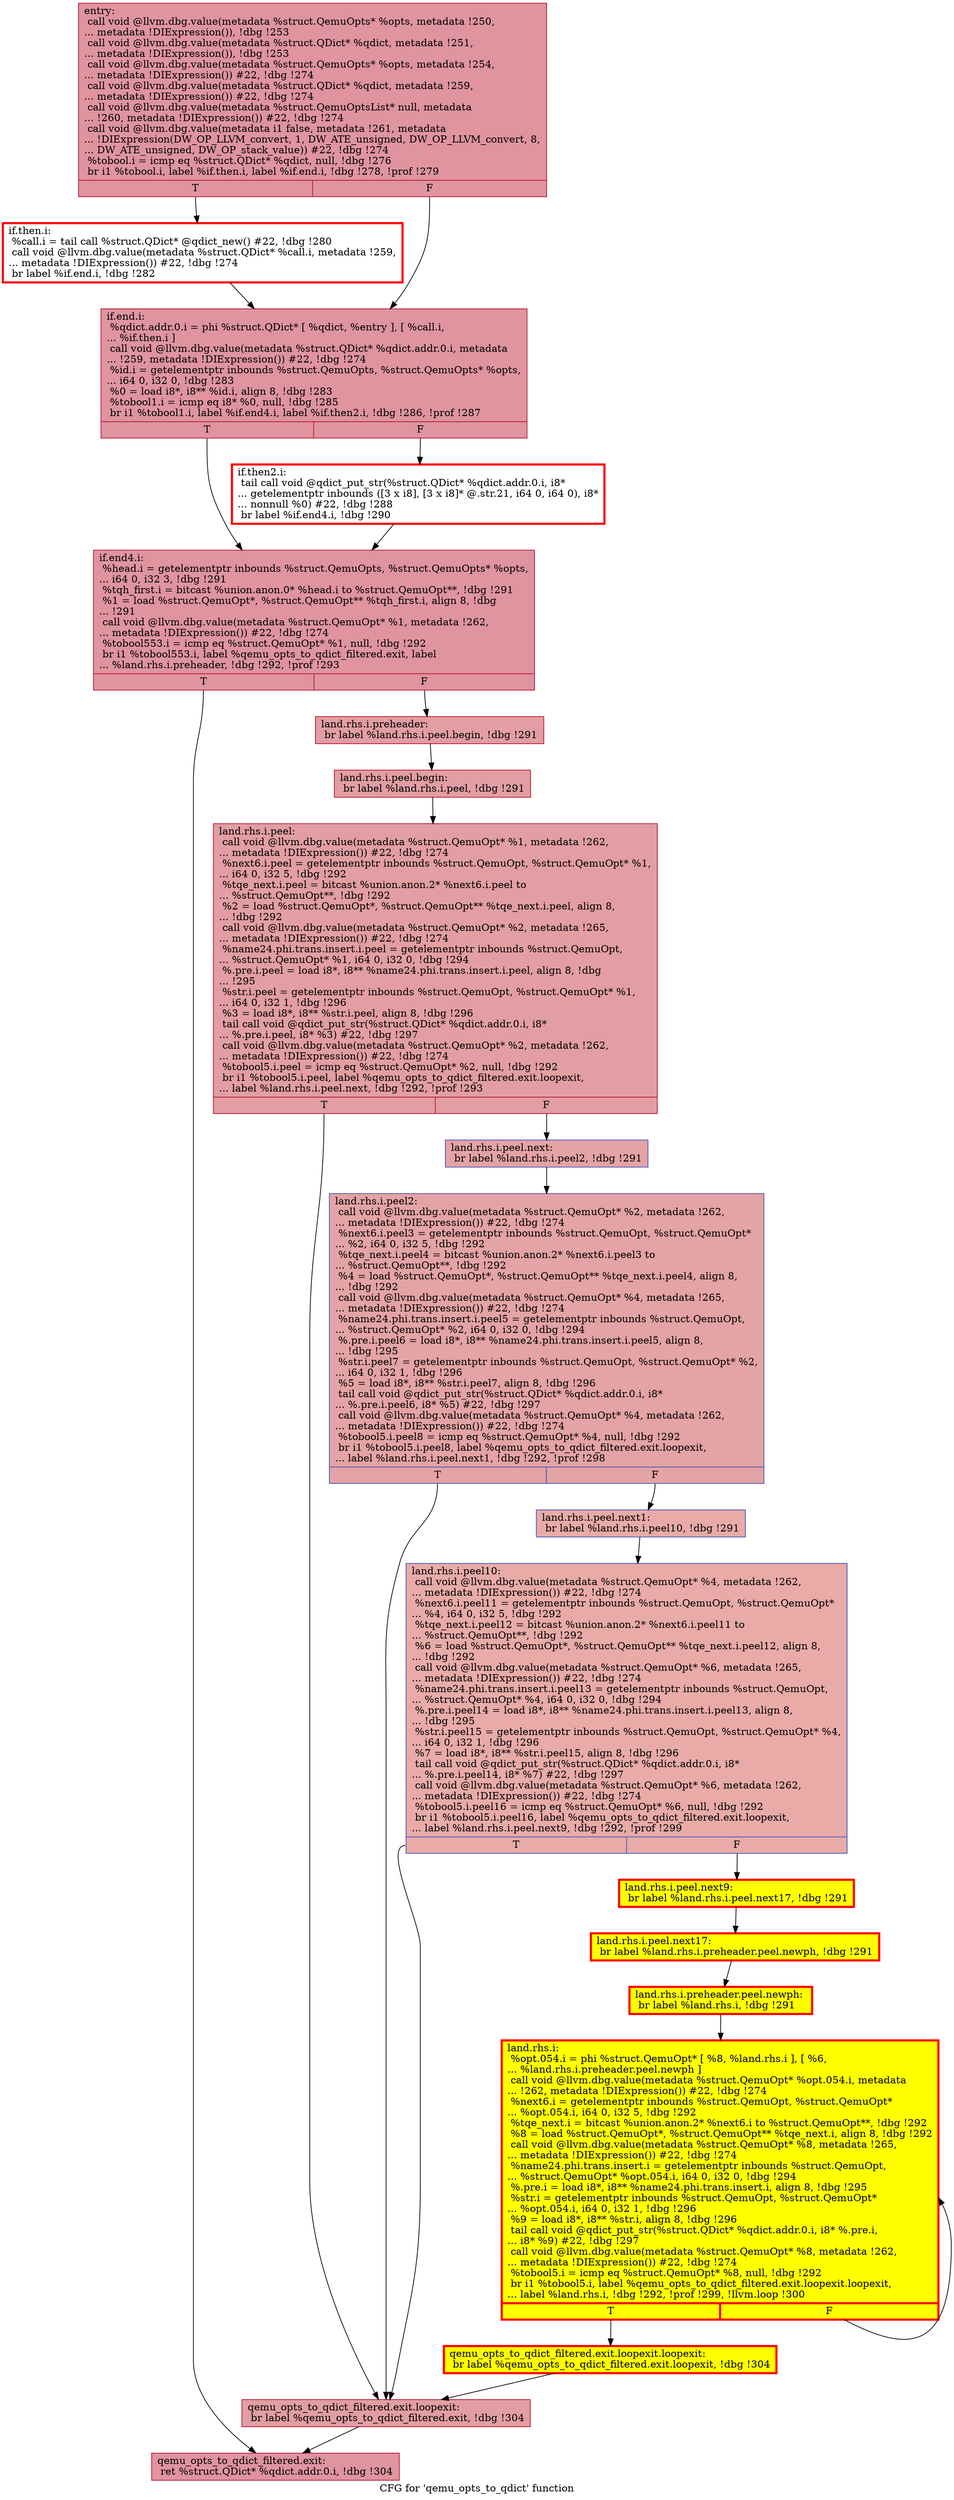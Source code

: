 digraph "CFG for 'qemu_opts_to_qdict' function" {
	label="CFG for 'qemu_opts_to_qdict' function";

	Node0x55ef42289a30 [shape=record,color="#b70d28ff", style=filled, fillcolor="#b70d2870",label="{entry:\l  call void @llvm.dbg.value(metadata %struct.QemuOpts* %opts, metadata !250,\l... metadata !DIExpression()), !dbg !253\l  call void @llvm.dbg.value(metadata %struct.QDict* %qdict, metadata !251,\l... metadata !DIExpression()), !dbg !253\l  call void @llvm.dbg.value(metadata %struct.QemuOpts* %opts, metadata !254,\l... metadata !DIExpression()) #22, !dbg !274\l  call void @llvm.dbg.value(metadata %struct.QDict* %qdict, metadata !259,\l... metadata !DIExpression()) #22, !dbg !274\l  call void @llvm.dbg.value(metadata %struct.QemuOptsList* null, metadata\l... !260, metadata !DIExpression()) #22, !dbg !274\l  call void @llvm.dbg.value(metadata i1 false, metadata !261, metadata\l... !DIExpression(DW_OP_LLVM_convert, 1, DW_ATE_unsigned, DW_OP_LLVM_convert, 8,\l... DW_ATE_unsigned, DW_OP_stack_value)) #22, !dbg !274\l  %tobool.i = icmp eq %struct.QDict* %qdict, null, !dbg !276\l  br i1 %tobool.i, label %if.then.i, label %if.end.i, !dbg !278, !prof !279\l|{<s0>T|<s1>F}}"];
	Node0x55ef42289a30:s0 -> Node0x55ef422163f0;
	Node0x55ef42289a30:s1 -> Node0x55ef4224ab40;
	Node0x55ef422163f0 [shape=record,penwidth=3.0, color="red",label="{if.then.i:                                        \l  %call.i = tail call %struct.QDict* @qdict_new() #22, !dbg !280\l  call void @llvm.dbg.value(metadata %struct.QDict* %call.i, metadata !259,\l... metadata !DIExpression()) #22, !dbg !274\l  br label %if.end.i, !dbg !282\l}"];
	Node0x55ef422163f0 -> Node0x55ef4224ab40;
	Node0x55ef4224ab40 [shape=record,color="#b70d28ff", style=filled, fillcolor="#b70d2870",label="{if.end.i:                                         \l  %qdict.addr.0.i = phi %struct.QDict* [ %qdict, %entry ], [ %call.i,\l... %if.then.i ]\l  call void @llvm.dbg.value(metadata %struct.QDict* %qdict.addr.0.i, metadata\l... !259, metadata !DIExpression()) #22, !dbg !274\l  %id.i = getelementptr inbounds %struct.QemuOpts, %struct.QemuOpts* %opts,\l... i64 0, i32 0, !dbg !283\l  %0 = load i8*, i8** %id.i, align 8, !dbg !283\l  %tobool1.i = icmp eq i8* %0, null, !dbg !285\l  br i1 %tobool1.i, label %if.end4.i, label %if.then2.i, !dbg !286, !prof !287\l|{<s0>T|<s1>F}}"];
	Node0x55ef4224ab40:s0 -> Node0x55ef422f7e10;
	Node0x55ef4224ab40:s1 -> Node0x55ef424a4d10;
	Node0x55ef424a4d10 [shape=record,penwidth=3.0, color="red",label="{if.then2.i:                                       \l  tail call void @qdict_put_str(%struct.QDict* %qdict.addr.0.i, i8*\l... getelementptr inbounds ([3 x i8], [3 x i8]* @.str.21, i64 0, i64 0), i8*\l... nonnull %0) #22, !dbg !288\l  br label %if.end4.i, !dbg !290\l}"];
	Node0x55ef424a4d10 -> Node0x55ef422f7e10;
	Node0x55ef422f7e10 [shape=record,color="#b70d28ff", style=filled, fillcolor="#b70d2870",label="{if.end4.i:                                        \l  %head.i = getelementptr inbounds %struct.QemuOpts, %struct.QemuOpts* %opts,\l... i64 0, i32 3, !dbg !291\l  %tqh_first.i = bitcast %union.anon.0* %head.i to %struct.QemuOpt**, !dbg !291\l  %1 = load %struct.QemuOpt*, %struct.QemuOpt** %tqh_first.i, align 8, !dbg\l... !291\l  call void @llvm.dbg.value(metadata %struct.QemuOpt* %1, metadata !262,\l... metadata !DIExpression()) #22, !dbg !274\l  %tobool553.i = icmp eq %struct.QemuOpt* %1, null, !dbg !292\l  br i1 %tobool553.i, label %qemu_opts_to_qdict_filtered.exit, label\l... %land.rhs.i.preheader, !dbg !292, !prof !293\l|{<s0>T|<s1>F}}"];
	Node0x55ef422f7e10:s0 -> Node0x55ef4228ab10;
	Node0x55ef422f7e10:s1 -> Node0x55ef424c99c0;
	Node0x55ef424c99c0 [shape=record,color="#b70d28ff", style=filled, fillcolor="#be242e70",label="{land.rhs.i.preheader:                             \l  br label %land.rhs.i.peel.begin, !dbg !291\l}"];
	Node0x55ef424c99c0 -> Node0x55ef424c1860;
	Node0x55ef424c1860 [shape=record,color="#b70d28ff", style=filled, fillcolor="#be242e70",label="{land.rhs.i.peel.begin:                            \l  br label %land.rhs.i.peel, !dbg !291\l}"];
	Node0x55ef424c1860 -> Node0x55ef424bece0;
	Node0x55ef424bece0 [shape=record,color="#b70d28ff", style=filled, fillcolor="#be242e70",label="{land.rhs.i.peel:                                  \l  call void @llvm.dbg.value(metadata %struct.QemuOpt* %1, metadata !262,\l... metadata !DIExpression()) #22, !dbg !274\l  %next6.i.peel = getelementptr inbounds %struct.QemuOpt, %struct.QemuOpt* %1,\l... i64 0, i32 5, !dbg !292\l  %tqe_next.i.peel = bitcast %union.anon.2* %next6.i.peel to\l... %struct.QemuOpt**, !dbg !292\l  %2 = load %struct.QemuOpt*, %struct.QemuOpt** %tqe_next.i.peel, align 8,\l... !dbg !292\l  call void @llvm.dbg.value(metadata %struct.QemuOpt* %2, metadata !265,\l... metadata !DIExpression()) #22, !dbg !274\l  %name24.phi.trans.insert.i.peel = getelementptr inbounds %struct.QemuOpt,\l... %struct.QemuOpt* %1, i64 0, i32 0, !dbg !294\l  %.pre.i.peel = load i8*, i8** %name24.phi.trans.insert.i.peel, align 8, !dbg\l... !295\l  %str.i.peel = getelementptr inbounds %struct.QemuOpt, %struct.QemuOpt* %1,\l... i64 0, i32 1, !dbg !296\l  %3 = load i8*, i8** %str.i.peel, align 8, !dbg !296\l  tail call void @qdict_put_str(%struct.QDict* %qdict.addr.0.i, i8*\l... %.pre.i.peel, i8* %3) #22, !dbg !297\l  call void @llvm.dbg.value(metadata %struct.QemuOpt* %2, metadata !262,\l... metadata !DIExpression()) #22, !dbg !274\l  %tobool5.i.peel = icmp eq %struct.QemuOpt* %2, null, !dbg !292\l  br i1 %tobool5.i.peel, label %qemu_opts_to_qdict_filtered.exit.loopexit,\l... label %land.rhs.i.peel.next, !dbg !292, !prof !293\l|{<s0>T|<s1>F}}"];
	Node0x55ef424bece0:s0 -> Node0x55ef424bec10;
	Node0x55ef424bece0:s1 -> Node0x55ef424c1680;
	Node0x55ef424c1680 [shape=record,color="#3d50c3ff", style=filled, fillcolor="#c32e3170",label="{land.rhs.i.peel.next:                             \l  br label %land.rhs.i.peel2, !dbg !291\l}"];
	Node0x55ef424c1680 -> Node0x55ef424c1810;
	Node0x55ef424c1810 [shape=record,color="#3d50c3ff", style=filled, fillcolor="#c32e3170",label="{land.rhs.i.peel2:                                 \l  call void @llvm.dbg.value(metadata %struct.QemuOpt* %2, metadata !262,\l... metadata !DIExpression()) #22, !dbg !274\l  %next6.i.peel3 = getelementptr inbounds %struct.QemuOpt, %struct.QemuOpt*\l... %2, i64 0, i32 5, !dbg !292\l  %tqe_next.i.peel4 = bitcast %union.anon.2* %next6.i.peel3 to\l... %struct.QemuOpt**, !dbg !292\l  %4 = load %struct.QemuOpt*, %struct.QemuOpt** %tqe_next.i.peel4, align 8,\l... !dbg !292\l  call void @llvm.dbg.value(metadata %struct.QemuOpt* %4, metadata !265,\l... metadata !DIExpression()) #22, !dbg !274\l  %name24.phi.trans.insert.i.peel5 = getelementptr inbounds %struct.QemuOpt,\l... %struct.QemuOpt* %2, i64 0, i32 0, !dbg !294\l  %.pre.i.peel6 = load i8*, i8** %name24.phi.trans.insert.i.peel5, align 8,\l... !dbg !295\l  %str.i.peel7 = getelementptr inbounds %struct.QemuOpt, %struct.QemuOpt* %2,\l... i64 0, i32 1, !dbg !296\l  %5 = load i8*, i8** %str.i.peel7, align 8, !dbg !296\l  tail call void @qdict_put_str(%struct.QDict* %qdict.addr.0.i, i8*\l... %.pre.i.peel6, i8* %5) #22, !dbg !297\l  call void @llvm.dbg.value(metadata %struct.QemuOpt* %4, metadata !262,\l... metadata !DIExpression()) #22, !dbg !274\l  %tobool5.i.peel8 = icmp eq %struct.QemuOpt* %4, null, !dbg !292\l  br i1 %tobool5.i.peel8, label %qemu_opts_to_qdict_filtered.exit.loopexit,\l... label %land.rhs.i.peel.next1, !dbg !292, !prof !298\l|{<s0>T|<s1>F}}"];
	Node0x55ef424c1810:s0 -> Node0x55ef424bec10;
	Node0x55ef424c1810:s1 -> Node0x55ef424c92f0;
	Node0x55ef424c92f0 [shape=record,color="#3d50c3ff", style=filled, fillcolor="#cc403a70",label="{land.rhs.i.peel.next1:                            \l  br label %land.rhs.i.peel10, !dbg !291\l}"];
	Node0x55ef424c92f0 -> Node0x55ef424c58a0;
	Node0x55ef424c58a0 [shape=record,color="#3d50c3ff", style=filled, fillcolor="#cc403a70",label="{land.rhs.i.peel10:                                \l  call void @llvm.dbg.value(metadata %struct.QemuOpt* %4, metadata !262,\l... metadata !DIExpression()) #22, !dbg !274\l  %next6.i.peel11 = getelementptr inbounds %struct.QemuOpt, %struct.QemuOpt*\l... %4, i64 0, i32 5, !dbg !292\l  %tqe_next.i.peel12 = bitcast %union.anon.2* %next6.i.peel11 to\l... %struct.QemuOpt**, !dbg !292\l  %6 = load %struct.QemuOpt*, %struct.QemuOpt** %tqe_next.i.peel12, align 8,\l... !dbg !292\l  call void @llvm.dbg.value(metadata %struct.QemuOpt* %6, metadata !265,\l... metadata !DIExpression()) #22, !dbg !274\l  %name24.phi.trans.insert.i.peel13 = getelementptr inbounds %struct.QemuOpt,\l... %struct.QemuOpt* %4, i64 0, i32 0, !dbg !294\l  %.pre.i.peel14 = load i8*, i8** %name24.phi.trans.insert.i.peel13, align 8,\l... !dbg !295\l  %str.i.peel15 = getelementptr inbounds %struct.QemuOpt, %struct.QemuOpt* %4,\l... i64 0, i32 1, !dbg !296\l  %7 = load i8*, i8** %str.i.peel15, align 8, !dbg !296\l  tail call void @qdict_put_str(%struct.QDict* %qdict.addr.0.i, i8*\l... %.pre.i.peel14, i8* %7) #22, !dbg !297\l  call void @llvm.dbg.value(metadata %struct.QemuOpt* %6, metadata !262,\l... metadata !DIExpression()) #22, !dbg !274\l  %tobool5.i.peel16 = icmp eq %struct.QemuOpt* %6, null, !dbg !292\l  br i1 %tobool5.i.peel16, label %qemu_opts_to_qdict_filtered.exit.loopexit,\l... label %land.rhs.i.peel.next9, !dbg !292, !prof !299\l|{<s0>T|<s1>F}}"];
	Node0x55ef424c58a0:s0 -> Node0x55ef424bec10;
	Node0x55ef424c58a0:s1 -> Node0x55ef424b33c0;
	Node0x55ef424b33c0 [shape=record,penwidth=3.0, style="filled", color="red", fillcolor="yellow",label="{land.rhs.i.peel.next9:                            \l  br label %land.rhs.i.peel.next17, !dbg !291\l}"];
	Node0x55ef424b33c0 -> Node0x55ef4233e820;
	Node0x55ef4233e820 [shape=record,penwidth=3.0, style="filled", color="red", fillcolor="yellow",label="{land.rhs.i.peel.next17:                           \l  br label %land.rhs.i.preheader.peel.newph, !dbg !291\l}"];
	Node0x55ef4233e820 -> Node0x55ef424c16d0;
	Node0x55ef424c16d0 [shape=record,penwidth=3.0, style="filled", color="red", fillcolor="yellow",label="{land.rhs.i.preheader.peel.newph:                  \l  br label %land.rhs.i, !dbg !291\l}"];
	Node0x55ef424c16d0 -> Node0x55ef42488bf0;
	Node0x55ef42488bf0 [shape=record,penwidth=3.0, style="filled", color="red", fillcolor="yellow",label="{land.rhs.i:                                       \l  %opt.054.i = phi %struct.QemuOpt* [ %8, %land.rhs.i ], [ %6,\l... %land.rhs.i.preheader.peel.newph ]\l  call void @llvm.dbg.value(metadata %struct.QemuOpt* %opt.054.i, metadata\l... !262, metadata !DIExpression()) #22, !dbg !274\l  %next6.i = getelementptr inbounds %struct.QemuOpt, %struct.QemuOpt*\l... %opt.054.i, i64 0, i32 5, !dbg !292\l  %tqe_next.i = bitcast %union.anon.2* %next6.i to %struct.QemuOpt**, !dbg !292\l  %8 = load %struct.QemuOpt*, %struct.QemuOpt** %tqe_next.i, align 8, !dbg !292\l  call void @llvm.dbg.value(metadata %struct.QemuOpt* %8, metadata !265,\l... metadata !DIExpression()) #22, !dbg !274\l  %name24.phi.trans.insert.i = getelementptr inbounds %struct.QemuOpt,\l... %struct.QemuOpt* %opt.054.i, i64 0, i32 0, !dbg !294\l  %.pre.i = load i8*, i8** %name24.phi.trans.insert.i, align 8, !dbg !295\l  %str.i = getelementptr inbounds %struct.QemuOpt, %struct.QemuOpt*\l... %opt.054.i, i64 0, i32 1, !dbg !296\l  %9 = load i8*, i8** %str.i, align 8, !dbg !296\l  tail call void @qdict_put_str(%struct.QDict* %qdict.addr.0.i, i8* %.pre.i,\l... i8* %9) #22, !dbg !297\l  call void @llvm.dbg.value(metadata %struct.QemuOpt* %8, metadata !262,\l... metadata !DIExpression()) #22, !dbg !274\l  %tobool5.i = icmp eq %struct.QemuOpt* %8, null, !dbg !292\l  br i1 %tobool5.i, label %qemu_opts_to_qdict_filtered.exit.loopexit.loopexit,\l... label %land.rhs.i, !dbg !292, !prof !299, !llvm.loop !300\l|{<s0>T|<s1>F}}"];
	Node0x55ef42488bf0:s0 -> Node0x55ef424b6630;
	Node0x55ef42488bf0:s1 -> Node0x55ef42488bf0;
	Node0x55ef424b6630 [shape=record,penwidth=3.0, style="filled", color="red", fillcolor="yellow",label="{qemu_opts_to_qdict_filtered.exit.loopexit.loopexit: \l  br label %qemu_opts_to_qdict_filtered.exit.loopexit, !dbg !304\l}"];
	Node0x55ef424b6630 -> Node0x55ef424bec10;
	Node0x55ef424bec10 [shape=record,color="#b70d28ff", style=filled, fillcolor="#be242e70",label="{qemu_opts_to_qdict_filtered.exit.loopexit:        \l  br label %qemu_opts_to_qdict_filtered.exit, !dbg !304\l}"];
	Node0x55ef424bec10 -> Node0x55ef4228ab10;
	Node0x55ef4228ab10 [shape=record,color="#b70d28ff", style=filled, fillcolor="#b70d2870",label="{qemu_opts_to_qdict_filtered.exit:                 \l  ret %struct.QDict* %qdict.addr.0.i, !dbg !304\l}"];
}
